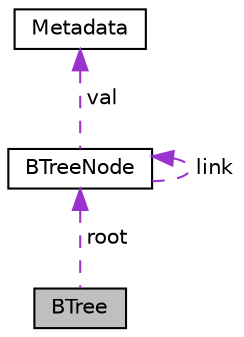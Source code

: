 digraph "BTree"
{
  edge [fontname="Helvetica",fontsize="10",labelfontname="Helvetica",labelfontsize="10"];
  node [fontname="Helvetica",fontsize="10",shape=record];
  Node1 [label="BTree",height=0.2,width=0.4,color="black", fillcolor="grey75", style="filled", fontcolor="black"];
  Node2 -> Node1 [dir="back",color="darkorchid3",fontsize="10",style="dashed",label=" root" ,fontname="Helvetica"];
  Node2 [label="BTreeNode",height=0.2,width=0.4,color="black", fillcolor="white", style="filled",URL="$structBTreeNode.html"];
  Node3 -> Node2 [dir="back",color="darkorchid3",fontsize="10",style="dashed",label=" val" ,fontname="Helvetica"];
  Node3 [label="Metadata",height=0.2,width=0.4,color="black", fillcolor="white", style="filled",URL="$classMetadata.html"];
  Node2 -> Node2 [dir="back",color="darkorchid3",fontsize="10",style="dashed",label=" link" ,fontname="Helvetica"];
}

